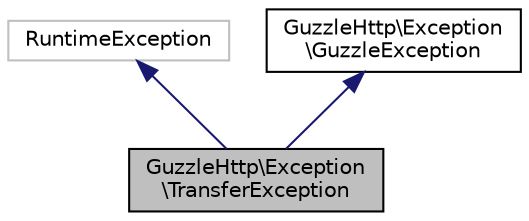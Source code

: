 digraph "GuzzleHttp\Exception\TransferException"
{
  edge [fontname="Helvetica",fontsize="10",labelfontname="Helvetica",labelfontsize="10"];
  node [fontname="Helvetica",fontsize="10",shape=record];
  Node9 [label="GuzzleHttp\\Exception\l\\TransferException",height=0.2,width=0.4,color="black", fillcolor="grey75", style="filled", fontcolor="black"];
  Node10 -> Node9 [dir="back",color="midnightblue",fontsize="10",style="solid"];
  Node10 [label="RuntimeException",height=0.2,width=0.4,color="grey75", fillcolor="white", style="filled"];
  Node11 -> Node9 [dir="back",color="midnightblue",fontsize="10",style="solid"];
  Node11 [label="GuzzleHttp\\Exception\l\\GuzzleException",height=0.2,width=0.4,color="black", fillcolor="white", style="filled",URL="$interfaceGuzzleHttp_1_1Exception_1_1GuzzleException.html"];
}
